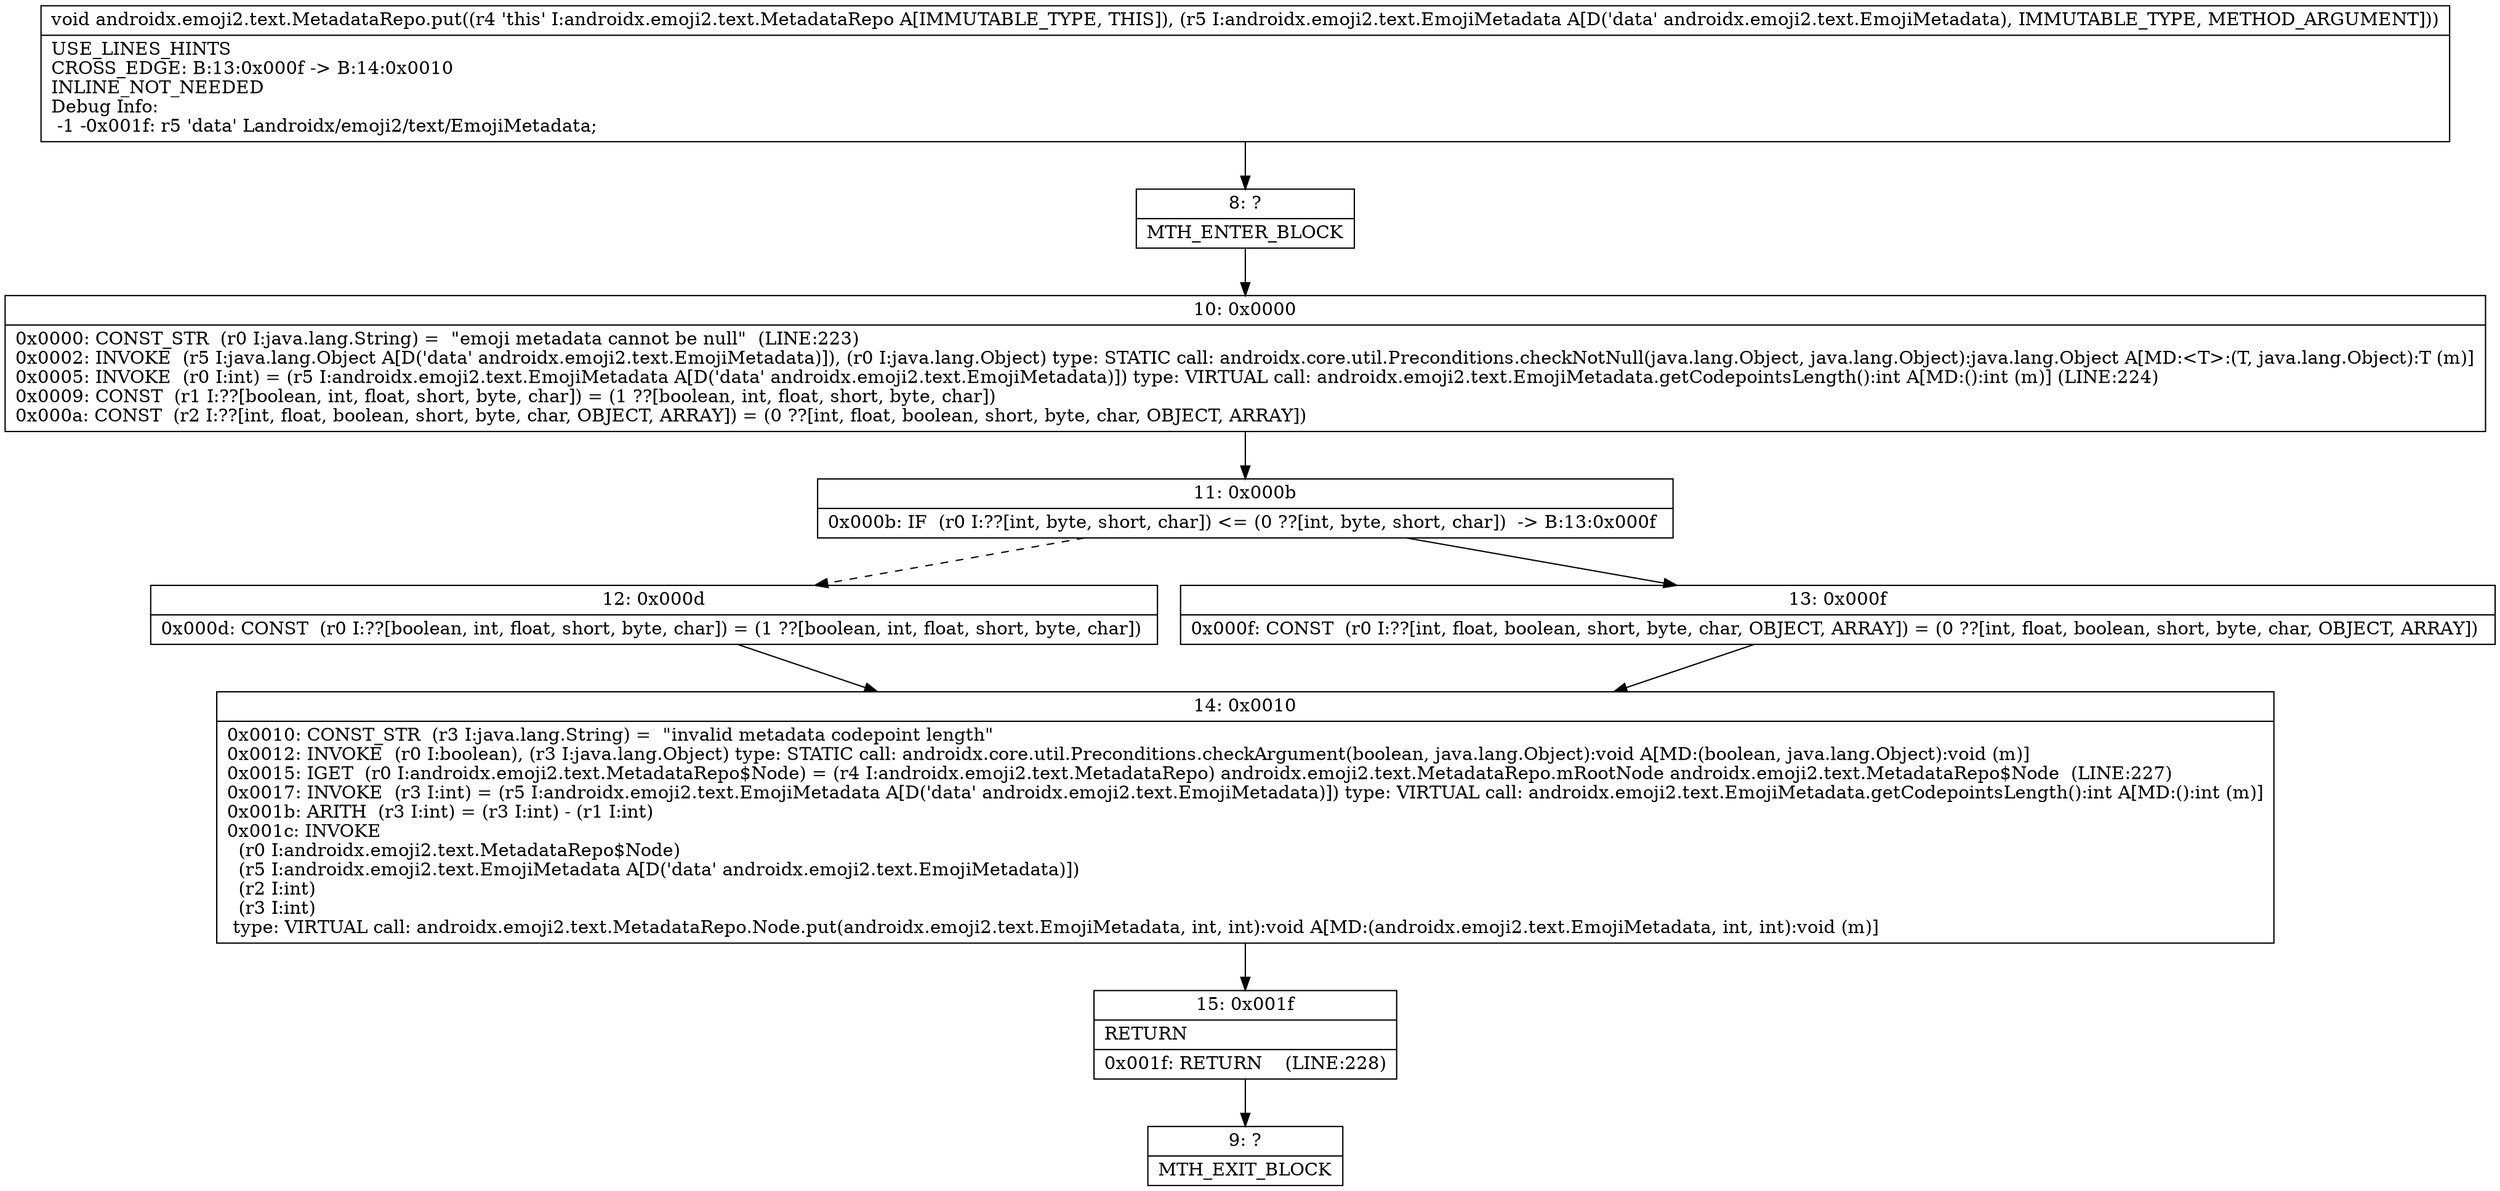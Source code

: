 digraph "CFG forandroidx.emoji2.text.MetadataRepo.put(Landroidx\/emoji2\/text\/EmojiMetadata;)V" {
Node_8 [shape=record,label="{8\:\ ?|MTH_ENTER_BLOCK\l}"];
Node_10 [shape=record,label="{10\:\ 0x0000|0x0000: CONST_STR  (r0 I:java.lang.String) =  \"emoji metadata cannot be null\"  (LINE:223)\l0x0002: INVOKE  (r5 I:java.lang.Object A[D('data' androidx.emoji2.text.EmojiMetadata)]), (r0 I:java.lang.Object) type: STATIC call: androidx.core.util.Preconditions.checkNotNull(java.lang.Object, java.lang.Object):java.lang.Object A[MD:\<T\>:(T, java.lang.Object):T (m)]\l0x0005: INVOKE  (r0 I:int) = (r5 I:androidx.emoji2.text.EmojiMetadata A[D('data' androidx.emoji2.text.EmojiMetadata)]) type: VIRTUAL call: androidx.emoji2.text.EmojiMetadata.getCodepointsLength():int A[MD:():int (m)] (LINE:224)\l0x0009: CONST  (r1 I:??[boolean, int, float, short, byte, char]) = (1 ??[boolean, int, float, short, byte, char]) \l0x000a: CONST  (r2 I:??[int, float, boolean, short, byte, char, OBJECT, ARRAY]) = (0 ??[int, float, boolean, short, byte, char, OBJECT, ARRAY]) \l}"];
Node_11 [shape=record,label="{11\:\ 0x000b|0x000b: IF  (r0 I:??[int, byte, short, char]) \<= (0 ??[int, byte, short, char])  \-\> B:13:0x000f \l}"];
Node_12 [shape=record,label="{12\:\ 0x000d|0x000d: CONST  (r0 I:??[boolean, int, float, short, byte, char]) = (1 ??[boolean, int, float, short, byte, char]) \l}"];
Node_14 [shape=record,label="{14\:\ 0x0010|0x0010: CONST_STR  (r3 I:java.lang.String) =  \"invalid metadata codepoint length\" \l0x0012: INVOKE  (r0 I:boolean), (r3 I:java.lang.Object) type: STATIC call: androidx.core.util.Preconditions.checkArgument(boolean, java.lang.Object):void A[MD:(boolean, java.lang.Object):void (m)]\l0x0015: IGET  (r0 I:androidx.emoji2.text.MetadataRepo$Node) = (r4 I:androidx.emoji2.text.MetadataRepo) androidx.emoji2.text.MetadataRepo.mRootNode androidx.emoji2.text.MetadataRepo$Node  (LINE:227)\l0x0017: INVOKE  (r3 I:int) = (r5 I:androidx.emoji2.text.EmojiMetadata A[D('data' androidx.emoji2.text.EmojiMetadata)]) type: VIRTUAL call: androidx.emoji2.text.EmojiMetadata.getCodepointsLength():int A[MD:():int (m)]\l0x001b: ARITH  (r3 I:int) = (r3 I:int) \- (r1 I:int) \l0x001c: INVOKE  \l  (r0 I:androidx.emoji2.text.MetadataRepo$Node)\l  (r5 I:androidx.emoji2.text.EmojiMetadata A[D('data' androidx.emoji2.text.EmojiMetadata)])\l  (r2 I:int)\l  (r3 I:int)\l type: VIRTUAL call: androidx.emoji2.text.MetadataRepo.Node.put(androidx.emoji2.text.EmojiMetadata, int, int):void A[MD:(androidx.emoji2.text.EmojiMetadata, int, int):void (m)]\l}"];
Node_15 [shape=record,label="{15\:\ 0x001f|RETURN\l|0x001f: RETURN    (LINE:228)\l}"];
Node_9 [shape=record,label="{9\:\ ?|MTH_EXIT_BLOCK\l}"];
Node_13 [shape=record,label="{13\:\ 0x000f|0x000f: CONST  (r0 I:??[int, float, boolean, short, byte, char, OBJECT, ARRAY]) = (0 ??[int, float, boolean, short, byte, char, OBJECT, ARRAY]) \l}"];
MethodNode[shape=record,label="{void androidx.emoji2.text.MetadataRepo.put((r4 'this' I:androidx.emoji2.text.MetadataRepo A[IMMUTABLE_TYPE, THIS]), (r5 I:androidx.emoji2.text.EmojiMetadata A[D('data' androidx.emoji2.text.EmojiMetadata), IMMUTABLE_TYPE, METHOD_ARGUMENT]))  | USE_LINES_HINTS\lCROSS_EDGE: B:13:0x000f \-\> B:14:0x0010\lINLINE_NOT_NEEDED\lDebug Info:\l  \-1 \-0x001f: r5 'data' Landroidx\/emoji2\/text\/EmojiMetadata;\l}"];
MethodNode -> Node_8;Node_8 -> Node_10;
Node_10 -> Node_11;
Node_11 -> Node_12[style=dashed];
Node_11 -> Node_13;
Node_12 -> Node_14;
Node_14 -> Node_15;
Node_15 -> Node_9;
Node_13 -> Node_14;
}

